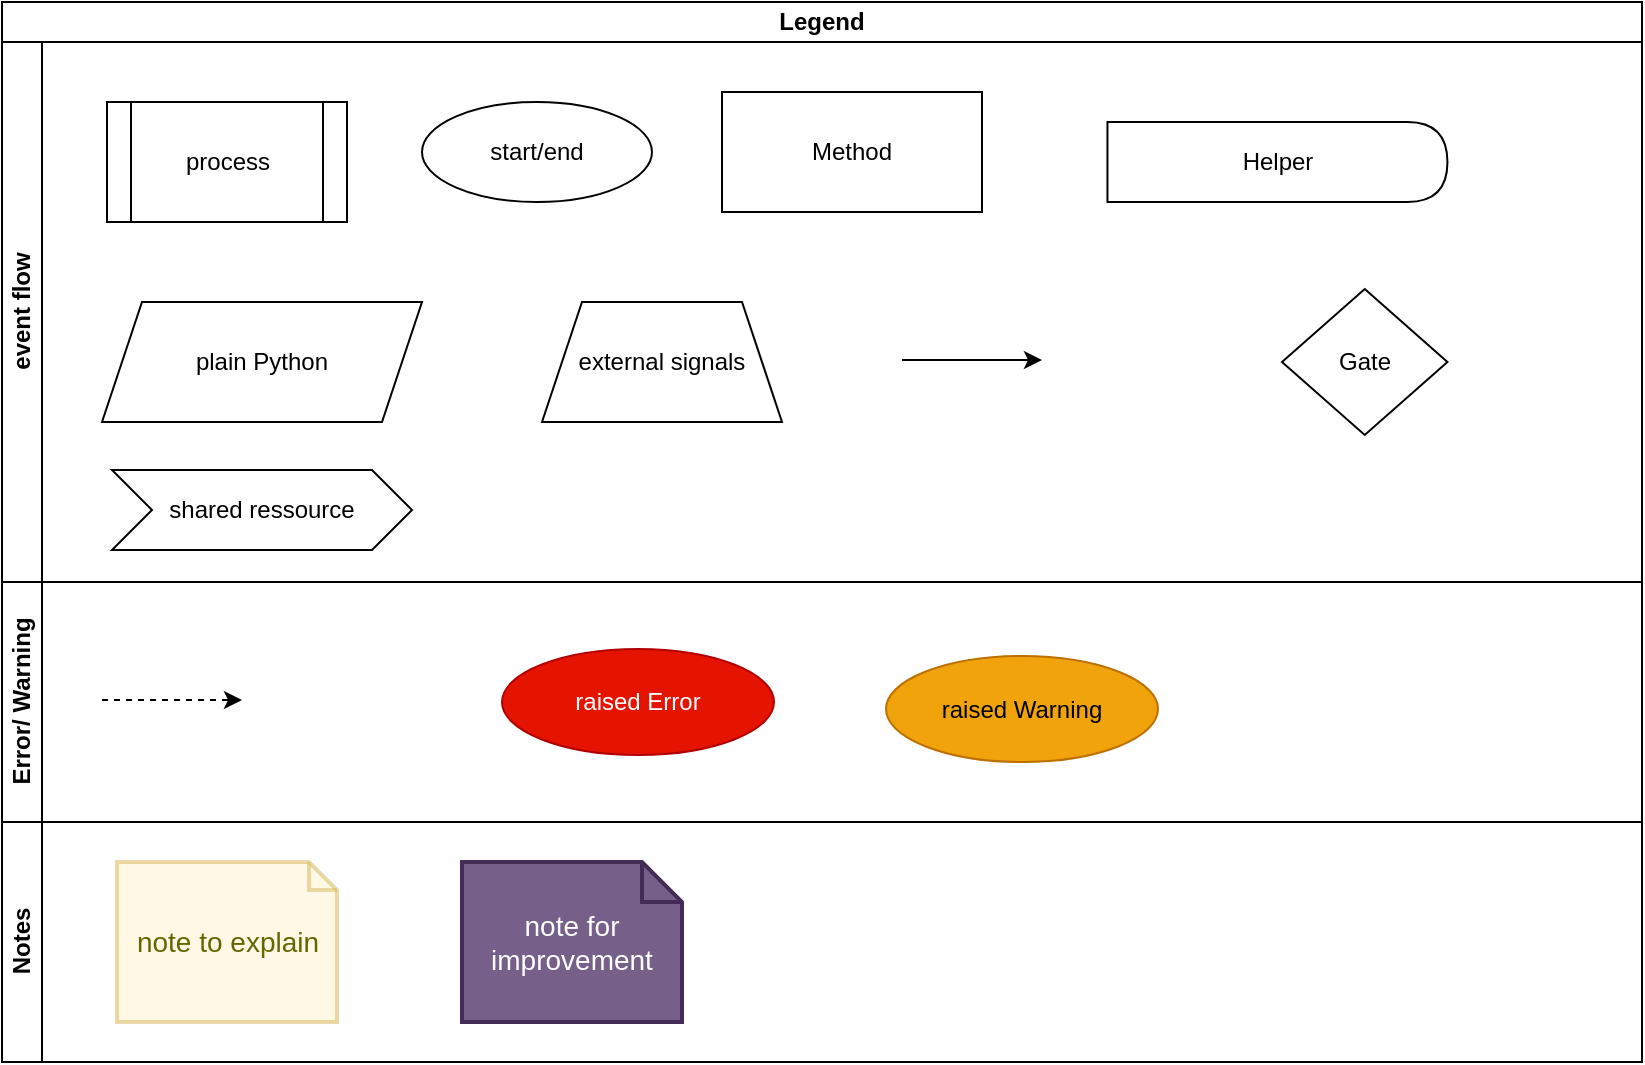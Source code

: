 <mxfile pages="31">
    <diagram id="tes6gjWIuB-Xw_XX2HSq" name="Legend">
        <mxGraphModel dx="832" dy="563" grid="1" gridSize="10" guides="1" tooltips="1" connect="1" arrows="1" fold="1" page="1" pageScale="1" pageWidth="1100" pageHeight="850" math="0" shadow="0">
            <root>
                <mxCell id="0"/>
                <mxCell id="1" parent="0"/>
                <mxCell id="unwxUYylMrVXpR_ENPoR-2" value="Legend" style="swimlane;html=1;childLayout=stackLayout;resizeParent=1;resizeParentMax=0;horizontal=1;startSize=20;horizontalStack=0;whiteSpace=wrap;" parent="1" vertex="1">
                    <mxGeometry x="40" y="46" width="820" height="530" as="geometry">
                        <mxRectangle x="40" y="46" width="80" height="30" as="alternateBounds"/>
                    </mxGeometry>
                </mxCell>
                <mxCell id="unwxUYylMrVXpR_ENPoR-3" value="event flow" style="swimlane;html=1;startSize=20;horizontal=0;" parent="unwxUYylMrVXpR_ENPoR-2" vertex="1">
                    <mxGeometry y="20" width="820" height="270" as="geometry"/>
                </mxCell>
                <mxCell id="UwBjlf0i4u52B0KEvU_Y-1" value="process" style="shape=process;whiteSpace=wrap;html=1;backgroundOutline=1;" parent="unwxUYylMrVXpR_ENPoR-3" vertex="1">
                    <mxGeometry x="52.5" y="30" width="120" height="60" as="geometry"/>
                </mxCell>
                <mxCell id="ZTVlnvCu1oPu2bua0lhl-1" value="start/end" style="ellipse;whiteSpace=wrap;html=1;" parent="unwxUYylMrVXpR_ENPoR-3" vertex="1">
                    <mxGeometry x="210" y="30" width="115" height="50" as="geometry"/>
                </mxCell>
                <mxCell id="ZTVlnvCu1oPu2bua0lhl-2" value="Method" style="whiteSpace=wrap;html=1;rounded=0;" parent="unwxUYylMrVXpR_ENPoR-3" vertex="1">
                    <mxGeometry x="360" y="25" width="130" height="60" as="geometry"/>
                </mxCell>
                <mxCell id="ZTVlnvCu1oPu2bua0lhl-6" value="Gate" style="rhombus;whiteSpace=wrap;html=1;" parent="unwxUYylMrVXpR_ENPoR-3" vertex="1">
                    <mxGeometry x="640" y="123.5" width="82.73" height="73" as="geometry"/>
                </mxCell>
                <mxCell id="ZTVlnvCu1oPu2bua0lhl-7" value="&lt;span style=&quot;font-family: Helvetica; font-size: 12px; font-style: normal; font-variant-ligatures: normal; font-variant-caps: normal; font-weight: 400; letter-spacing: normal; orphans: 2; text-align: center; text-indent: 0px; text-transform: none; widows: 2; word-spacing: 0px; -webkit-text-stroke-width: 0px; text-decoration-thickness: initial; text-decoration-style: initial; text-decoration-color: initial; float: none; display: inline !important;&quot;&gt;Helper&lt;/span&gt;" style="shape=delay;whiteSpace=wrap;html=1;rounded=0;" parent="unwxUYylMrVXpR_ENPoR-3" vertex="1">
                    <mxGeometry x="552.73" y="40" width="170" height="40" as="geometry"/>
                </mxCell>
                <mxCell id="ZTVlnvCu1oPu2bua0lhl-5" value="&lt;span style=&quot;font-family: Helvetica; font-size: 12px; font-style: normal; font-variant-ligatures: normal; font-variant-caps: normal; font-weight: 400; letter-spacing: normal; orphans: 2; text-align: center; text-indent: 0px; text-transform: none; widows: 2; word-spacing: 0px; -webkit-text-stroke-width: 0px; text-decoration-thickness: initial; text-decoration-style: initial; text-decoration-color: initial; float: none; background-color: rgb(255, 255, 255); display: inline !important;&quot;&gt;&lt;font color=&quot;#000000&quot;&gt;plain Python&lt;/font&gt;&lt;/span&gt;" style="shape=parallelogram;perimeter=parallelogramPerimeter;whiteSpace=wrap;html=1;fixedSize=1;" parent="unwxUYylMrVXpR_ENPoR-3" vertex="1">
                    <mxGeometry x="50" y="130" width="160" height="60" as="geometry"/>
                </mxCell>
                <mxCell id="unwxUYylMrVXpR_ENPoR-1" value="external signals" style="shape=trapezoid;perimeter=trapezoidPerimeter;whiteSpace=wrap;html=1;fixedSize=1;" parent="unwxUYylMrVXpR_ENPoR-3" vertex="1">
                    <mxGeometry x="270" y="130" width="120" height="60" as="geometry"/>
                </mxCell>
                <mxCell id="jUpPP1JXqRc3SLJDzfIx-1" value="" style="edgeStyle=orthogonalEdgeStyle;rounded=0;jumpStyle=arc;orthogonalLoop=1;jettySize=auto;html=1;fontFamily=Helvetica;fontSize=12;fontColor=#FFFFFF;" parent="unwxUYylMrVXpR_ENPoR-3" edge="1">
                    <mxGeometry relative="1" as="geometry">
                        <mxPoint x="450.0" y="159.0" as="sourcePoint"/>
                        <mxPoint x="520.0" y="159.0" as="targetPoint"/>
                    </mxGeometry>
                </mxCell>
                <mxCell id="jUpPP1JXqRc3SLJDzfIx-2" value="Chronological Sequence" style="text;html=1;strokeColor=none;fillColor=none;align=center;verticalAlign=middle;whiteSpace=wrap;rounded=0;labelBackgroundColor=none;fontFamily=Helvetica;fontSize=12;fontColor=#FFFFFF;" parent="unwxUYylMrVXpR_ENPoR-3" vertex="1">
                    <mxGeometry x="519" y="145" width="81" height="30" as="geometry"/>
                </mxCell>
                <mxCell id="2" value="shared ressource" style="shape=step;perimeter=stepPerimeter;whiteSpace=wrap;html=1;fixedSize=1;" vertex="1" parent="unwxUYylMrVXpR_ENPoR-3">
                    <mxGeometry x="55" y="214" width="150" height="40" as="geometry"/>
                </mxCell>
                <mxCell id="unwxUYylMrVXpR_ENPoR-4" value="Error/ Warning" style="swimlane;html=1;startSize=20;horizontal=0;" parent="unwxUYylMrVXpR_ENPoR-2" vertex="1">
                    <mxGeometry y="290" width="820" height="120" as="geometry"/>
                </mxCell>
                <mxCell id="unwxUYylMrVXpR_ENPoR-6" value="" style="edgeStyle=orthogonalEdgeStyle;rounded=0;jumpStyle=arc;orthogonalLoop=1;jettySize=auto;html=1;fontFamily=Helvetica;fontSize=12;fontColor=#FFFFFF;dashed=1;" parent="unwxUYylMrVXpR_ENPoR-4" edge="1">
                    <mxGeometry relative="1" as="geometry">
                        <mxPoint x="50.0" y="59.0" as="sourcePoint"/>
                        <mxPoint x="120.0" y="59.0" as="targetPoint"/>
                    </mxGeometry>
                </mxCell>
                <mxCell id="unwxUYylMrVXpR_ENPoR-7" value="raised errors" style="text;html=1;strokeColor=none;fillColor=none;align=center;verticalAlign=middle;whiteSpace=wrap;rounded=0;labelBackgroundColor=none;fontFamily=Helvetica;fontSize=12;fontColor=#FFFFFF;" parent="unwxUYylMrVXpR_ENPoR-4" vertex="1">
                    <mxGeometry x="119" y="45" width="81" height="30" as="geometry"/>
                </mxCell>
                <mxCell id="ZTVlnvCu1oPu2bua0lhl-4" value="raised Error" style="ellipse;whiteSpace=wrap;html=1;fillColor=#e51400;fontColor=#ffffff;strokeColor=#B20000;" parent="unwxUYylMrVXpR_ENPoR-4" vertex="1">
                    <mxGeometry x="250" y="33.5" width="136" height="53" as="geometry"/>
                </mxCell>
                <mxCell id="ZTVlnvCu1oPu2bua0lhl-3" value="raised Warning" style="ellipse;whiteSpace=wrap;html=1;fillColor=#f0a30a;fontColor=#000000;strokeColor=#BD7000;" parent="unwxUYylMrVXpR_ENPoR-4" vertex="1">
                    <mxGeometry x="442" y="37" width="136" height="53" as="geometry"/>
                </mxCell>
                <mxCell id="unwxUYylMrVXpR_ENPoR-5" value="Notes" style="swimlane;html=1;startSize=20;horizontal=0;" parent="unwxUYylMrVXpR_ENPoR-2" vertex="1">
                    <mxGeometry y="410" width="820" height="120" as="geometry"/>
                </mxCell>
                <mxCell id="ZTVlnvCu1oPu2bua0lhl-8" value="note to explain" style="shape=note;strokeWidth=2;fontSize=14;size=14;whiteSpace=wrap;html=1;fillColor=#fff2cc;strokeColor=#d6b656;fontColor=#666600;opacity=50;" parent="unwxUYylMrVXpR_ENPoR-5" vertex="1">
                    <mxGeometry x="57.5" y="20" width="110.0" height="80" as="geometry"/>
                </mxCell>
                <mxCell id="ZTVlnvCu1oPu2bua0lhl-9" value="note for improvement" style="shape=note;strokeWidth=2;fontSize=14;size=20;whiteSpace=wrap;html=1;fillColor=#76608a;strokeColor=#432D57;fontColor=#ffffff;" parent="unwxUYylMrVXpR_ENPoR-5" vertex="1">
                    <mxGeometry x="230.0" y="20" width="110.0" height="80" as="geometry"/>
                </mxCell>
            </root>
        </mxGraphModel>
    </diagram>
</mxfile>